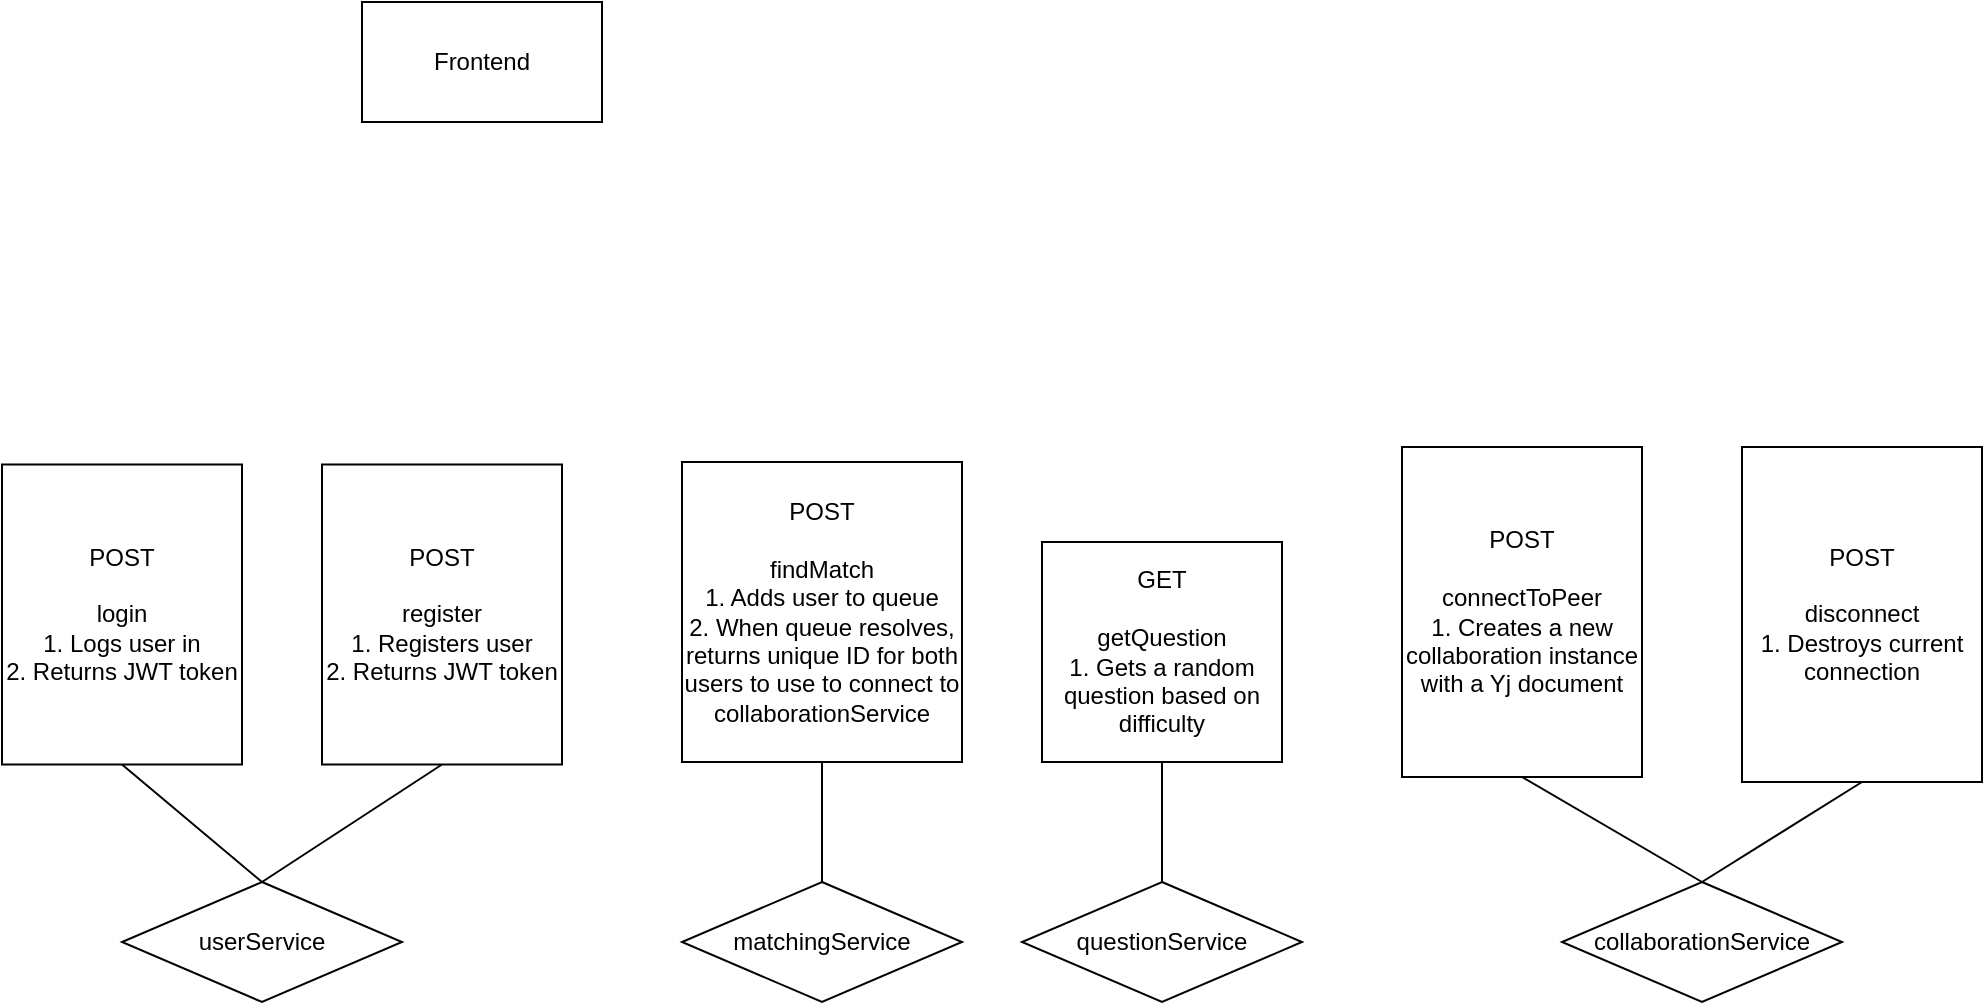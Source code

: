 <mxfile>
    <diagram id="Uci3JYiYRz0Tm3-K0xOa" name="Page-1">
        <mxGraphModel dx="1369" dy="989" grid="1" gridSize="10" guides="1" tooltips="1" connect="1" arrows="1" fold="1" page="0" pageScale="1" pageWidth="827" pageHeight="1169" math="0" shadow="0">
            <root>
                <mxCell id="0"/>
                <mxCell id="1" parent="0"/>
                <mxCell id="23" style="edgeStyle=none;html=1;exitX=0.5;exitY=1;exitDx=0;exitDy=0;entryX=0.5;entryY=0;entryDx=0;entryDy=0;endArrow=none;endFill=0;" edge="1" parent="1" source="3" target="18">
                    <mxGeometry relative="1" as="geometry"/>
                </mxCell>
                <mxCell id="3" value="POST&lt;br&gt;&lt;br&gt;login&lt;br&gt;1. Logs user in&lt;br&gt;2. Returns JWT token" style="rounded=0;whiteSpace=wrap;html=1;" vertex="1" parent="1">
                    <mxGeometry x="-50" y="281.25" width="120" height="150" as="geometry"/>
                </mxCell>
                <mxCell id="4" value="Frontend" style="rounded=0;whiteSpace=wrap;html=1;" vertex="1" parent="1">
                    <mxGeometry x="130" y="50" width="120" height="60" as="geometry"/>
                </mxCell>
                <mxCell id="5" value="POST&lt;br&gt;&lt;br&gt;findMatch&lt;br&gt;1. Adds user to queue&lt;br&gt;2. When queue resolves, returns unique ID for both users to use to connect to collaborationService" style="rounded=0;whiteSpace=wrap;html=1;" vertex="1" parent="1">
                    <mxGeometry x="290" y="280" width="140" height="150" as="geometry"/>
                </mxCell>
                <mxCell id="6" value="GET&lt;br&gt;&lt;br&gt;getQuestion&lt;br&gt;1. Gets a random question based on difficulty" style="rounded=0;whiteSpace=wrap;html=1;" vertex="1" parent="1">
                    <mxGeometry x="470" y="320" width="120" height="110" as="geometry"/>
                </mxCell>
                <mxCell id="7" value="POST&lt;br&gt;&lt;br&gt;connectToPeer&lt;br&gt;1. Creates a new collaboration instance with a Yj document" style="rounded=0;whiteSpace=wrap;html=1;" vertex="1" parent="1">
                    <mxGeometry x="650" y="272.5" width="120" height="165" as="geometry"/>
                </mxCell>
                <mxCell id="9" value="matchingService" style="rhombus;whiteSpace=wrap;html=1;" vertex="1" parent="1">
                    <mxGeometry x="290" y="490" width="140" height="60" as="geometry"/>
                </mxCell>
                <mxCell id="11" value="" style="endArrow=none;html=1;exitX=0.5;exitY=1;exitDx=0;exitDy=0;entryX=0.5;entryY=0;entryDx=0;entryDy=0;" edge="1" parent="1" source="5" target="9">
                    <mxGeometry width="50" height="50" relative="1" as="geometry">
                        <mxPoint x="340" y="230" as="sourcePoint"/>
                        <mxPoint x="390" y="180" as="targetPoint"/>
                    </mxGeometry>
                </mxCell>
                <mxCell id="12" value="questionService" style="rhombus;whiteSpace=wrap;html=1;" vertex="1" parent="1">
                    <mxGeometry x="460" y="490" width="140" height="60" as="geometry"/>
                </mxCell>
                <mxCell id="13" value="" style="endArrow=none;html=1;entryX=0.5;entryY=1;entryDx=0;entryDy=0;exitX=0.5;exitY=0;exitDx=0;exitDy=0;" edge="1" parent="1" source="12" target="6">
                    <mxGeometry width="50" height="50" relative="1" as="geometry">
                        <mxPoint x="380" y="380" as="sourcePoint"/>
                        <mxPoint x="430" y="330" as="targetPoint"/>
                    </mxGeometry>
                </mxCell>
                <mxCell id="14" value="collaborationService" style="rhombus;whiteSpace=wrap;html=1;" vertex="1" parent="1">
                    <mxGeometry x="730" y="490" width="140" height="60" as="geometry"/>
                </mxCell>
                <mxCell id="15" value="" style="endArrow=none;html=1;entryX=0.5;entryY=1;entryDx=0;entryDy=0;exitX=0.5;exitY=0;exitDx=0;exitDy=0;" edge="1" parent="1" source="14" target="7">
                    <mxGeometry width="50" height="50" relative="1" as="geometry">
                        <mxPoint x="500" y="310" as="sourcePoint"/>
                        <mxPoint x="550" y="260" as="targetPoint"/>
                    </mxGeometry>
                </mxCell>
                <mxCell id="16" value="POST&lt;br&gt;&lt;br&gt;disconnect&lt;br&gt;1. Destroys current connection" style="rounded=0;whiteSpace=wrap;html=1;" vertex="1" parent="1">
                    <mxGeometry x="820" y="272.5" width="120" height="167.5" as="geometry"/>
                </mxCell>
                <mxCell id="17" value="" style="endArrow=none;html=1;entryX=0.5;entryY=1;entryDx=0;entryDy=0;" edge="1" parent="1" target="16">
                    <mxGeometry width="50" height="50" relative="1" as="geometry">
                        <mxPoint x="800" y="490" as="sourcePoint"/>
                        <mxPoint x="550" y="260" as="targetPoint"/>
                    </mxGeometry>
                </mxCell>
                <mxCell id="21" style="edgeStyle=none;html=1;entryX=0.5;entryY=1;entryDx=0;entryDy=0;endArrow=none;endFill=0;" edge="1" parent="1" target="19">
                    <mxGeometry relative="1" as="geometry">
                        <mxPoint x="80" y="490" as="sourcePoint"/>
                    </mxGeometry>
                </mxCell>
                <mxCell id="18" value="userService" style="rhombus;whiteSpace=wrap;html=1;" vertex="1" parent="1">
                    <mxGeometry x="10" y="490" width="140" height="60" as="geometry"/>
                </mxCell>
                <mxCell id="19" value="POST&lt;br&gt;&lt;br&gt;register&lt;br&gt;1. Registers user&lt;br&gt;2. Returns JWT token" style="rounded=0;whiteSpace=wrap;html=1;" vertex="1" parent="1">
                    <mxGeometry x="110" y="281.25" width="120" height="150" as="geometry"/>
                </mxCell>
            </root>
        </mxGraphModel>
    </diagram>
</mxfile>